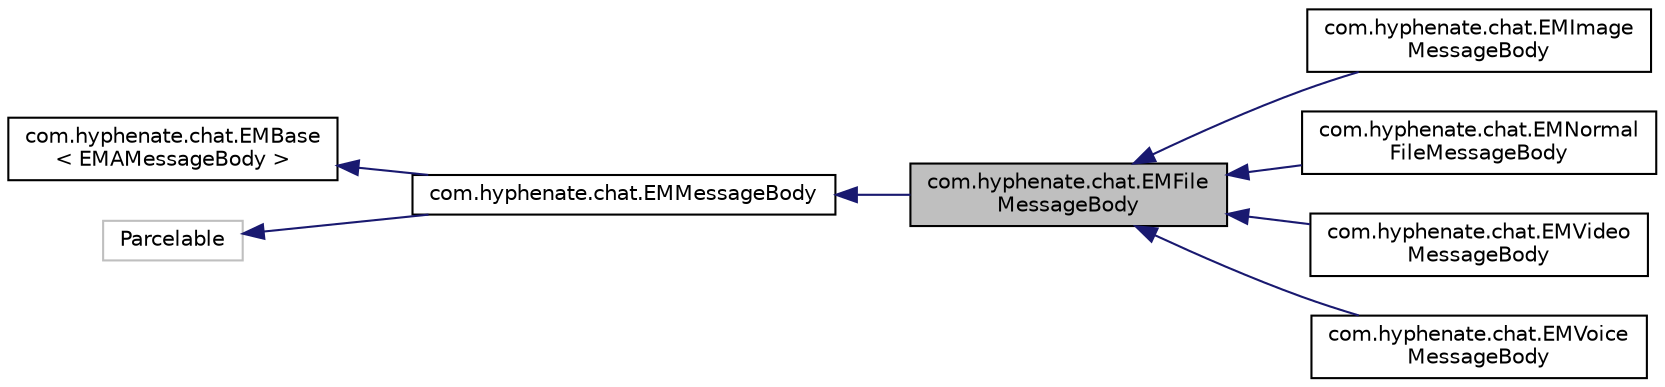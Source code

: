 digraph "com.hyphenate.chat.EMFileMessageBody"
{
  edge [fontname="Helvetica",fontsize="10",labelfontname="Helvetica",labelfontsize="10"];
  node [fontname="Helvetica",fontsize="10",shape=record];
  rankdir="LR";
  Node1 [label="com.hyphenate.chat.EMFile\lMessageBody",height=0.2,width=0.4,color="black", fillcolor="grey75", style="filled", fontcolor="black"];
  Node2 -> Node1 [dir="back",color="midnightblue",fontsize="10",style="solid",fontname="Helvetica"];
  Node2 [label="com.hyphenate.chat.EMMessageBody",height=0.2,width=0.4,color="black", fillcolor="white", style="filled",URL="$classcom_1_1hyphenate_1_1chat_1_1EMMessageBody.html"];
  Node3 -> Node2 [dir="back",color="midnightblue",fontsize="10",style="solid",fontname="Helvetica"];
  Node3 [label="com.hyphenate.chat.EMBase\l\< EMAMessageBody \>",height=0.2,width=0.4,color="black", fillcolor="white", style="filled",URL="$classcom_1_1hyphenate_1_1chat_1_1EMBase.html"];
  Node4 -> Node2 [dir="back",color="midnightblue",fontsize="10",style="solid",fontname="Helvetica"];
  Node4 [label="Parcelable",height=0.2,width=0.4,color="grey75", fillcolor="white", style="filled"];
  Node1 -> Node5 [dir="back",color="midnightblue",fontsize="10",style="solid",fontname="Helvetica"];
  Node5 [label="com.hyphenate.chat.EMImage\lMessageBody",height=0.2,width=0.4,color="black", fillcolor="white", style="filled",URL="$classcom_1_1hyphenate_1_1chat_1_1EMImageMessageBody.html"];
  Node1 -> Node6 [dir="back",color="midnightblue",fontsize="10",style="solid",fontname="Helvetica"];
  Node6 [label="com.hyphenate.chat.EMNormal\lFileMessageBody",height=0.2,width=0.4,color="black", fillcolor="white", style="filled",URL="$classcom_1_1hyphenate_1_1chat_1_1EMNormalFileMessageBody.html"];
  Node1 -> Node7 [dir="back",color="midnightblue",fontsize="10",style="solid",fontname="Helvetica"];
  Node7 [label="com.hyphenate.chat.EMVideo\lMessageBody",height=0.2,width=0.4,color="black", fillcolor="white", style="filled",URL="$classcom_1_1hyphenate_1_1chat_1_1EMVideoMessageBody.html"];
  Node1 -> Node8 [dir="back",color="midnightblue",fontsize="10",style="solid",fontname="Helvetica"];
  Node8 [label="com.hyphenate.chat.EMVoice\lMessageBody",height=0.2,width=0.4,color="black", fillcolor="white", style="filled",URL="$classcom_1_1hyphenate_1_1chat_1_1EMVoiceMessageBody.html"];
}
